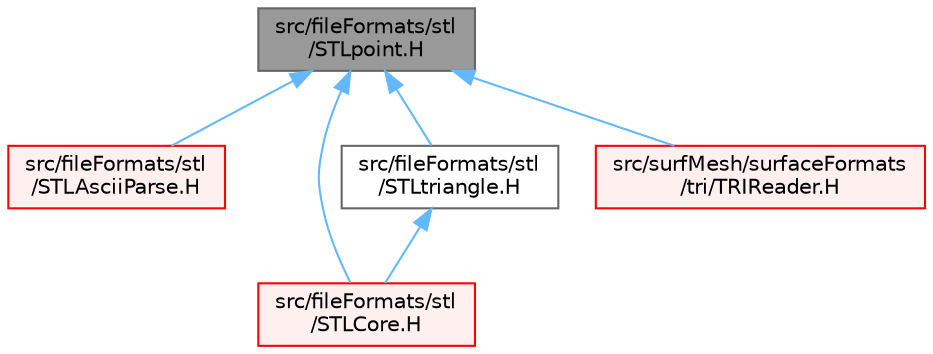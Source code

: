 digraph "src/fileFormats/stl/STLpoint.H"
{
 // LATEX_PDF_SIZE
  bgcolor="transparent";
  edge [fontname=Helvetica,fontsize=10,labelfontname=Helvetica,labelfontsize=10];
  node [fontname=Helvetica,fontsize=10,shape=box,height=0.2,width=0.4];
  Node1 [id="Node000001",label="src/fileFormats/stl\l/STLpoint.H",height=0.2,width=0.4,color="gray40", fillcolor="grey60", style="filled", fontcolor="black",tooltip=" "];
  Node1 -> Node2 [id="edge1_Node000001_Node000002",dir="back",color="steelblue1",style="solid",tooltip=" "];
  Node2 [id="Node000002",label="src/fileFormats/stl\l/STLAsciiParse.H",height=0.2,width=0.4,color="red", fillcolor="#FFF0F0", style="filled",URL="$STLAsciiParse_8H.html",tooltip=" "];
  Node1 -> Node5 [id="edge2_Node000001_Node000005",dir="back",color="steelblue1",style="solid",tooltip=" "];
  Node5 [id="Node000005",label="src/fileFormats/stl\l/STLCore.H",height=0.2,width=0.4,color="red", fillcolor="#FFF0F0", style="filled",URL="$STLCore_8H.html",tooltip=" "];
  Node1 -> Node12 [id="edge3_Node000001_Node000012",dir="back",color="steelblue1",style="solid",tooltip=" "];
  Node12 [id="Node000012",label="src/fileFormats/stl\l/STLtriangle.H",height=0.2,width=0.4,color="grey40", fillcolor="white", style="filled",URL="$STLtriangle_8H.html",tooltip=" "];
  Node12 -> Node5 [id="edge4_Node000012_Node000005",dir="back",color="steelblue1",style="solid",tooltip=" "];
  Node1 -> Node13 [id="edge5_Node000001_Node000013",dir="back",color="steelblue1",style="solid",tooltip=" "];
  Node13 [id="Node000013",label="src/surfMesh/surfaceFormats\l/tri/TRIReader.H",height=0.2,width=0.4,color="red", fillcolor="#FFF0F0", style="filled",URL="$TRIReader_8H.html",tooltip=" "];
}
